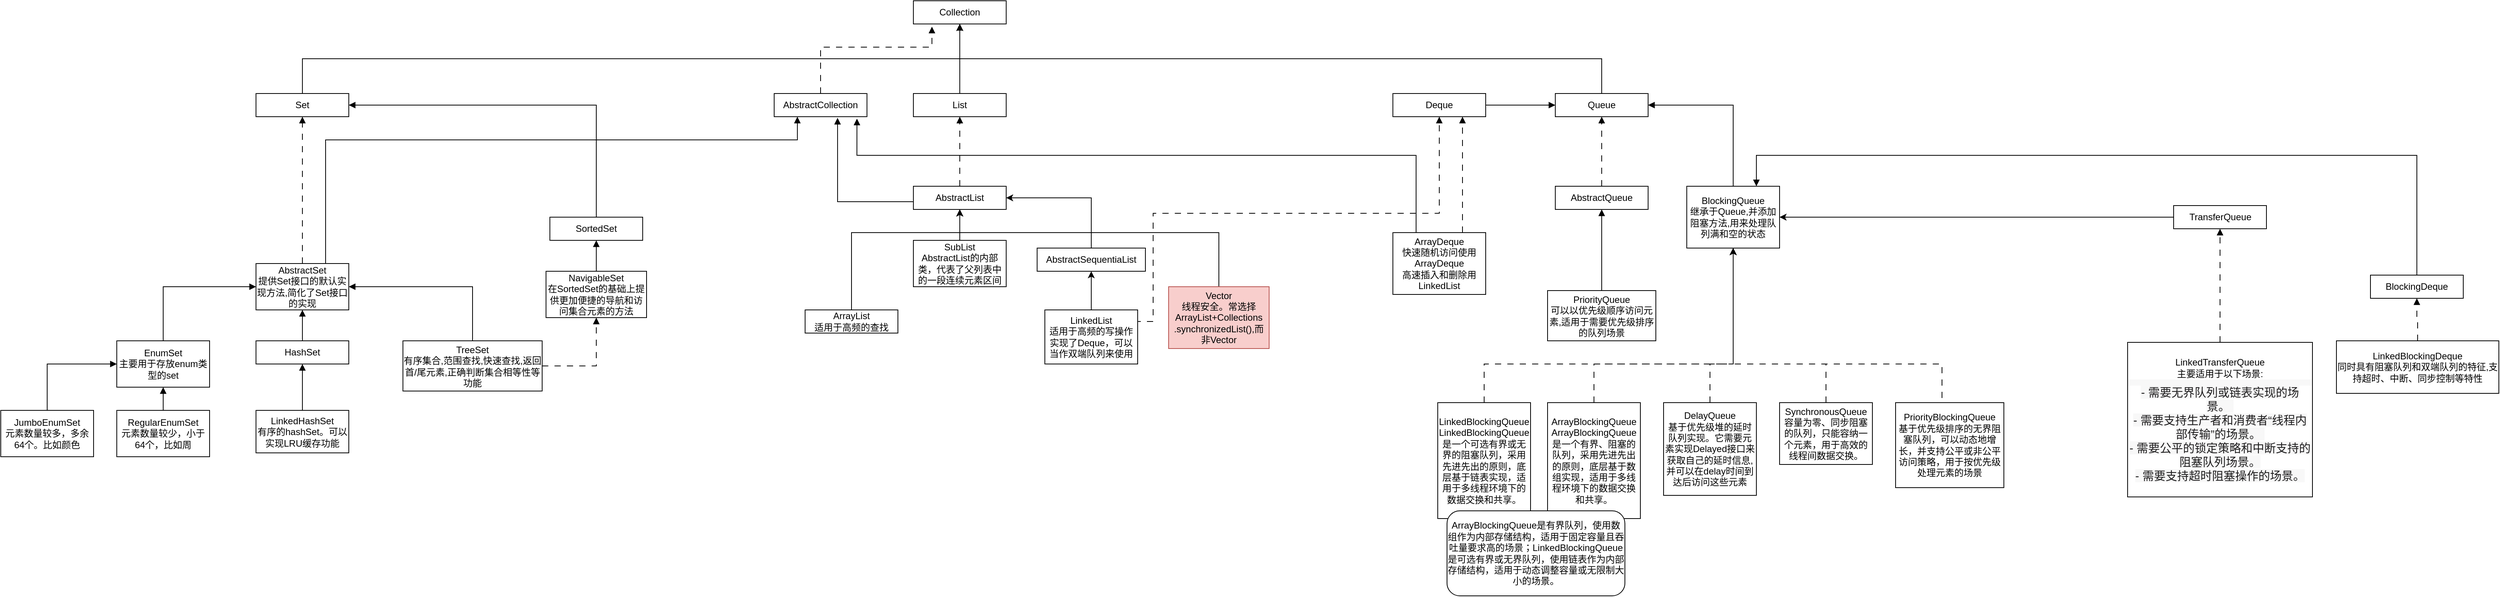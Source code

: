 <mxfile version="21.3.2" type="github">
  <diagram name="第 1 页" id="qhITd_Xg--TJa-QcaCBj">
    <mxGraphModel dx="1122" dy="554" grid="1" gridSize="10" guides="1" tooltips="1" connect="1" arrows="1" fold="1" page="1" pageScale="1" pageWidth="827" pageHeight="1169" math="0" shadow="0">
      <root>
        <mxCell id="0" />
        <mxCell id="1" parent="0" />
        <mxCell id="XMfdTYcQhxkG6gX6pJ5N-2" value="Collection" style="rounded=0;whiteSpace=wrap;html=1;" parent="1" vertex="1">
          <mxGeometry x="1270" y="70" width="120" height="30" as="geometry" />
        </mxCell>
        <mxCell id="MnfCELMRRn-xuZtHxBhQ-4" style="edgeStyle=orthogonalEdgeStyle;rounded=0;orthogonalLoop=1;jettySize=auto;html=1;exitX=0.5;exitY=0;exitDx=0;exitDy=0;entryX=0.5;entryY=1;entryDx=0;entryDy=0;" parent="1" source="MnfCELMRRn-xuZtHxBhQ-1" target="XMfdTYcQhxkG6gX6pJ5N-2" edge="1">
          <mxGeometry relative="1" as="geometry" />
        </mxCell>
        <mxCell id="MnfCELMRRn-xuZtHxBhQ-1" value="Set" style="rounded=0;whiteSpace=wrap;html=1;" parent="1" vertex="1">
          <mxGeometry x="420" y="190" width="120" height="30" as="geometry" />
        </mxCell>
        <mxCell id="MnfCELMRRn-xuZtHxBhQ-12" style="edgeStyle=orthogonalEdgeStyle;rounded=0;orthogonalLoop=1;jettySize=auto;html=1;entryX=0.5;entryY=1;entryDx=0;entryDy=0;" parent="1" source="MnfCELMRRn-xuZtHxBhQ-2" target="XMfdTYcQhxkG6gX6pJ5N-2" edge="1">
          <mxGeometry relative="1" as="geometry" />
        </mxCell>
        <mxCell id="MnfCELMRRn-xuZtHxBhQ-2" value="List" style="rounded=0;whiteSpace=wrap;html=1;" parent="1" vertex="1">
          <mxGeometry x="1270" y="190" width="120" height="30" as="geometry" />
        </mxCell>
        <mxCell id="MnfCELMRRn-xuZtHxBhQ-6" style="edgeStyle=orthogonalEdgeStyle;rounded=0;orthogonalLoop=1;jettySize=auto;html=1;exitX=0.5;exitY=0;exitDx=0;exitDy=0;entryX=0.5;entryY=1;entryDx=0;entryDy=0;endArrow=block;endFill=1;" parent="1" source="MnfCELMRRn-xuZtHxBhQ-3" target="XMfdTYcQhxkG6gX6pJ5N-2" edge="1">
          <mxGeometry relative="1" as="geometry" />
        </mxCell>
        <mxCell id="MnfCELMRRn-xuZtHxBhQ-3" value="Queue" style="rounded=0;whiteSpace=wrap;html=1;" parent="1" vertex="1">
          <mxGeometry x="2100" y="190" width="120" height="30" as="geometry" />
        </mxCell>
        <mxCell id="MnfCELMRRn-xuZtHxBhQ-28" style="edgeStyle=orthogonalEdgeStyle;rounded=0;orthogonalLoop=1;jettySize=auto;html=1;entryX=0.5;entryY=1;entryDx=0;entryDy=0;endArrow=block;endFill=1;dashed=1;dashPattern=8 8;" parent="1" source="MnfCELMRRn-xuZtHxBhQ-7" target="MnfCELMRRn-xuZtHxBhQ-1" edge="1">
          <mxGeometry relative="1" as="geometry">
            <mxPoint x="480" y="230" as="targetPoint" />
          </mxGeometry>
        </mxCell>
        <mxCell id="MnfCELMRRn-xuZtHxBhQ-31" style="edgeStyle=orthogonalEdgeStyle;rounded=0;orthogonalLoop=1;jettySize=auto;html=1;exitX=0.75;exitY=0;exitDx=0;exitDy=0;entryX=0.25;entryY=1;entryDx=0;entryDy=0;endArrow=block;endFill=1;" parent="1" source="MnfCELMRRn-xuZtHxBhQ-7" target="MnfCELMRRn-xuZtHxBhQ-29" edge="1">
          <mxGeometry relative="1" as="geometry">
            <Array as="points">
              <mxPoint x="510" y="250" />
              <mxPoint x="1120" y="250" />
            </Array>
          </mxGeometry>
        </mxCell>
        <mxCell id="MnfCELMRRn-xuZtHxBhQ-7" value="AbstractSet&lt;br&gt;提供Set接口的默认实现方法,简化了Set接口的实现" style="rounded=0;whiteSpace=wrap;html=1;" parent="1" vertex="1">
          <mxGeometry x="420" y="410" width="120" height="60" as="geometry" />
        </mxCell>
        <mxCell id="MnfCELMRRn-xuZtHxBhQ-27" value="" style="edgeStyle=orthogonalEdgeStyle;rounded=0;orthogonalLoop=1;jettySize=auto;html=1;endArrow=block;endFill=1;" parent="1" source="MnfCELMRRn-xuZtHxBhQ-8" target="MnfCELMRRn-xuZtHxBhQ-7" edge="1">
          <mxGeometry relative="1" as="geometry" />
        </mxCell>
        <mxCell id="MnfCELMRRn-xuZtHxBhQ-8" value="HashSet" style="rounded=0;whiteSpace=wrap;html=1;" parent="1" vertex="1">
          <mxGeometry x="420" y="510" width="120" height="30" as="geometry" />
        </mxCell>
        <mxCell id="MnfCELMRRn-xuZtHxBhQ-17" style="edgeStyle=orthogonalEdgeStyle;rounded=0;orthogonalLoop=1;jettySize=auto;html=1;exitX=0.5;exitY=0;exitDx=0;exitDy=0;entryX=0;entryY=0.5;entryDx=0;entryDy=0;endArrow=block;endFill=1;" parent="1" source="MnfCELMRRn-xuZtHxBhQ-9" target="MnfCELMRRn-xuZtHxBhQ-7" edge="1">
          <mxGeometry relative="1" as="geometry" />
        </mxCell>
        <mxCell id="MnfCELMRRn-xuZtHxBhQ-9" value="EnumSet&lt;br&gt;主要用于存放enum类型的set" style="rounded=0;whiteSpace=wrap;html=1;" parent="1" vertex="1">
          <mxGeometry x="240" y="510" width="120" height="60" as="geometry" />
        </mxCell>
        <mxCell id="MnfCELMRRn-xuZtHxBhQ-19" style="edgeStyle=orthogonalEdgeStyle;rounded=0;orthogonalLoop=1;jettySize=auto;html=1;exitX=0.5;exitY=0;exitDx=0;exitDy=0;entryX=1;entryY=0.5;entryDx=0;entryDy=0;endArrow=block;endFill=1;" parent="1" source="MnfCELMRRn-xuZtHxBhQ-10" target="MnfCELMRRn-xuZtHxBhQ-7" edge="1">
          <mxGeometry relative="1" as="geometry" />
        </mxCell>
        <mxCell id="MnfCELMRRn-xuZtHxBhQ-26" style="edgeStyle=orthogonalEdgeStyle;rounded=0;orthogonalLoop=1;jettySize=auto;html=1;exitX=1;exitY=0.5;exitDx=0;exitDy=0;entryX=0.5;entryY=1;entryDx=0;entryDy=0;endArrow=block;endFill=1;dashed=1;dashPattern=8 8;" parent="1" source="MnfCELMRRn-xuZtHxBhQ-10" target="MnfCELMRRn-xuZtHxBhQ-24" edge="1">
          <mxGeometry relative="1" as="geometry" />
        </mxCell>
        <mxCell id="MnfCELMRRn-xuZtHxBhQ-10" value="TreeSet&lt;br&gt;有序集合,范围查找,快速查找,返回首/尾元素,正确判断集合相等性等功能" style="rounded=0;whiteSpace=wrap;html=1;" parent="1" vertex="1">
          <mxGeometry x="610" y="510" width="180" height="65" as="geometry" />
        </mxCell>
        <mxCell id="MnfCELMRRn-xuZtHxBhQ-16" value="" style="edgeStyle=orthogonalEdgeStyle;rounded=0;orthogonalLoop=1;jettySize=auto;html=1;endArrow=block;endFill=1;" parent="1" source="MnfCELMRRn-xuZtHxBhQ-11" target="MnfCELMRRn-xuZtHxBhQ-8" edge="1">
          <mxGeometry relative="1" as="geometry" />
        </mxCell>
        <mxCell id="MnfCELMRRn-xuZtHxBhQ-11" value="LinkedHashSet&lt;br&gt;有序的hashSet。可以实现LRU缓存功能" style="rounded=0;whiteSpace=wrap;html=1;" parent="1" vertex="1">
          <mxGeometry x="420" y="600" width="120" height="55" as="geometry" />
        </mxCell>
        <mxCell id="MnfCELMRRn-xuZtHxBhQ-15" style="edgeStyle=orthogonalEdgeStyle;rounded=0;orthogonalLoop=1;jettySize=auto;html=1;exitX=0.5;exitY=0;exitDx=0;exitDy=0;entryX=1;entryY=0.5;entryDx=0;entryDy=0;endArrow=block;endFill=1;" parent="1" source="MnfCELMRRn-xuZtHxBhQ-14" target="MnfCELMRRn-xuZtHxBhQ-1" edge="1">
          <mxGeometry relative="1" as="geometry" />
        </mxCell>
        <mxCell id="MnfCELMRRn-xuZtHxBhQ-14" value="SortedSet" style="rounded=0;whiteSpace=wrap;html=1;" parent="1" vertex="1">
          <mxGeometry x="800" y="350" width="120" height="30" as="geometry" />
        </mxCell>
        <mxCell id="MnfCELMRRn-xuZtHxBhQ-22" style="edgeStyle=orthogonalEdgeStyle;rounded=0;orthogonalLoop=1;jettySize=auto;html=1;exitX=0.5;exitY=0;exitDx=0;exitDy=0;entryX=0;entryY=0.5;entryDx=0;entryDy=0;endArrow=block;endFill=1;" parent="1" source="MnfCELMRRn-xuZtHxBhQ-20" target="MnfCELMRRn-xuZtHxBhQ-9" edge="1">
          <mxGeometry relative="1" as="geometry" />
        </mxCell>
        <mxCell id="MnfCELMRRn-xuZtHxBhQ-20" value="JumboEnumSet&lt;br&gt;元素数量较多，多余64个。比如颜色" style="rounded=0;whiteSpace=wrap;html=1;" parent="1" vertex="1">
          <mxGeometry x="90" y="600" width="120" height="60" as="geometry" />
        </mxCell>
        <mxCell id="MnfCELMRRn-xuZtHxBhQ-23" value="" style="edgeStyle=orthogonalEdgeStyle;rounded=0;orthogonalLoop=1;jettySize=auto;html=1;endArrow=block;endFill=1;" parent="1" source="MnfCELMRRn-xuZtHxBhQ-21" target="MnfCELMRRn-xuZtHxBhQ-9" edge="1">
          <mxGeometry relative="1" as="geometry" />
        </mxCell>
        <mxCell id="MnfCELMRRn-xuZtHxBhQ-21" value="RegularEnumSet&lt;br&gt;元素数量较少，小于64个，比如周" style="rounded=0;whiteSpace=wrap;html=1;" parent="1" vertex="1">
          <mxGeometry x="240" y="600" width="120" height="60" as="geometry" />
        </mxCell>
        <mxCell id="MnfCELMRRn-xuZtHxBhQ-25" style="edgeStyle=orthogonalEdgeStyle;rounded=0;orthogonalLoop=1;jettySize=auto;html=1;exitX=0.5;exitY=0;exitDx=0;exitDy=0;entryX=0.5;entryY=1;entryDx=0;entryDy=0;endArrow=block;endFill=1;" parent="1" source="MnfCELMRRn-xuZtHxBhQ-24" target="MnfCELMRRn-xuZtHxBhQ-14" edge="1">
          <mxGeometry relative="1" as="geometry" />
        </mxCell>
        <mxCell id="MnfCELMRRn-xuZtHxBhQ-24" value="NavigableSet&lt;br&gt;在SortedSet的基础上提供更加便捷的导航和访问集合元素的方法" style="rounded=0;whiteSpace=wrap;html=1;" parent="1" vertex="1">
          <mxGeometry x="795" y="420" width="130" height="60" as="geometry" />
        </mxCell>
        <mxCell id="MnfCELMRRn-xuZtHxBhQ-30" style="edgeStyle=orthogonalEdgeStyle;rounded=0;orthogonalLoop=1;jettySize=auto;html=1;exitX=0.5;exitY=0;exitDx=0;exitDy=0;entryX=0.2;entryY=1.117;entryDx=0;entryDy=0;entryPerimeter=0;dashed=1;dashPattern=8 8;endArrow=block;endFill=1;" parent="1" source="MnfCELMRRn-xuZtHxBhQ-29" target="XMfdTYcQhxkG6gX6pJ5N-2" edge="1">
          <mxGeometry relative="1" as="geometry">
            <Array as="points">
              <mxPoint x="1150" y="130" />
              <mxPoint x="1294" y="130" />
            </Array>
          </mxGeometry>
        </mxCell>
        <mxCell id="MnfCELMRRn-xuZtHxBhQ-29" value="AbstractCollection" style="rounded=0;whiteSpace=wrap;html=1;" parent="1" vertex="1">
          <mxGeometry x="1090" y="190" width="120" height="30" as="geometry" />
        </mxCell>
        <mxCell id="MnfCELMRRn-xuZtHxBhQ-33" style="edgeStyle=orthogonalEdgeStyle;rounded=0;orthogonalLoop=1;jettySize=auto;html=1;exitX=0.5;exitY=0;exitDx=0;exitDy=0;entryX=0.5;entryY=1;entryDx=0;entryDy=0;endArrow=block;endFill=1;dashed=1;dashPattern=8 8;" parent="1" source="MnfCELMRRn-xuZtHxBhQ-32" target="MnfCELMRRn-xuZtHxBhQ-2" edge="1">
          <mxGeometry relative="1" as="geometry" />
        </mxCell>
        <mxCell id="MnfCELMRRn-xuZtHxBhQ-34" style="edgeStyle=orthogonalEdgeStyle;rounded=0;orthogonalLoop=1;jettySize=auto;html=1;exitX=0;exitY=0.5;exitDx=0;exitDy=0;entryX=0.683;entryY=1.05;entryDx=0;entryDy=0;entryPerimeter=0;endArrow=block;endFill=1;" parent="1" source="MnfCELMRRn-xuZtHxBhQ-32" target="MnfCELMRRn-xuZtHxBhQ-29" edge="1">
          <mxGeometry relative="1" as="geometry">
            <mxPoint x="1170" y="230" as="targetPoint" />
            <Array as="points">
              <mxPoint x="1330" y="325" />
              <mxPoint x="1330" y="330" />
              <mxPoint x="1172" y="330" />
            </Array>
          </mxGeometry>
        </mxCell>
        <mxCell id="MnfCELMRRn-xuZtHxBhQ-32" value="AbstractList" style="rounded=0;whiteSpace=wrap;html=1;" parent="1" vertex="1">
          <mxGeometry x="1270" y="310" width="120" height="30" as="geometry" />
        </mxCell>
        <mxCell id="MnfCELMRRn-xuZtHxBhQ-42" style="edgeStyle=orthogonalEdgeStyle;rounded=0;orthogonalLoop=1;jettySize=auto;html=1;exitX=0.5;exitY=0;exitDx=0;exitDy=0;entryX=0.5;entryY=1;entryDx=0;entryDy=0;" parent="1" source="MnfCELMRRn-xuZtHxBhQ-35" target="MnfCELMRRn-xuZtHxBhQ-32" edge="1">
          <mxGeometry relative="1" as="geometry" />
        </mxCell>
        <mxCell id="MnfCELMRRn-xuZtHxBhQ-35" value="SubList&lt;br&gt;AbstractList的内部类，代表了父列表中的一段连续元素区间" style="rounded=0;whiteSpace=wrap;html=1;" parent="1" vertex="1">
          <mxGeometry x="1270" y="380" width="120" height="60" as="geometry" />
        </mxCell>
        <mxCell id="MnfCELMRRn-xuZtHxBhQ-39" style="edgeStyle=orthogonalEdgeStyle;rounded=0;orthogonalLoop=1;jettySize=auto;html=1;exitX=0.5;exitY=0;exitDx=0;exitDy=0;entryX=0.5;entryY=1;entryDx=0;entryDy=0;" parent="1" source="MnfCELMRRn-xuZtHxBhQ-36" target="MnfCELMRRn-xuZtHxBhQ-32" edge="1">
          <mxGeometry relative="1" as="geometry">
            <Array as="points">
              <mxPoint x="1190" y="370" />
              <mxPoint x="1330" y="370" />
            </Array>
          </mxGeometry>
        </mxCell>
        <mxCell id="MnfCELMRRn-xuZtHxBhQ-36" value="ArrayList&lt;br&gt;适用于高频的查找" style="rounded=0;whiteSpace=wrap;html=1;" parent="1" vertex="1">
          <mxGeometry x="1130" y="470" width="120" height="30" as="geometry" />
        </mxCell>
        <mxCell id="MnfCELMRRn-xuZtHxBhQ-41" style="edgeStyle=orthogonalEdgeStyle;rounded=0;orthogonalLoop=1;jettySize=auto;html=1;exitX=0.5;exitY=0;exitDx=0;exitDy=0;entryX=0.5;entryY=1;entryDx=0;entryDy=0;" parent="1" source="MnfCELMRRn-xuZtHxBhQ-37" target="MnfCELMRRn-xuZtHxBhQ-32" edge="1">
          <mxGeometry relative="1" as="geometry">
            <Array as="points">
              <mxPoint x="1665" y="370" />
              <mxPoint x="1330" y="370" />
            </Array>
          </mxGeometry>
        </mxCell>
        <mxCell id="MnfCELMRRn-xuZtHxBhQ-37" value="Vector&lt;br&gt;线程安全。常选择ArrayList+Collections&lt;br&gt;.synchronizedList(),而非Vector" style="rounded=0;whiteSpace=wrap;html=1;fillColor=#f8cecc;strokeColor=#b85450;" parent="1" vertex="1">
          <mxGeometry x="1600" y="440" width="130" height="80" as="geometry" />
        </mxCell>
        <mxCell id="MnfCELMRRn-xuZtHxBhQ-46" style="edgeStyle=orthogonalEdgeStyle;rounded=0;orthogonalLoop=1;jettySize=auto;html=1;exitX=0.5;exitY=0;exitDx=0;exitDy=0;entryX=1;entryY=0.5;entryDx=0;entryDy=0;" parent="1" source="MnfCELMRRn-xuZtHxBhQ-38" target="MnfCELMRRn-xuZtHxBhQ-32" edge="1">
          <mxGeometry relative="1" as="geometry" />
        </mxCell>
        <mxCell id="MnfCELMRRn-xuZtHxBhQ-38" value="AbstractSequentiaList" style="rounded=0;whiteSpace=wrap;html=1;" parent="1" vertex="1">
          <mxGeometry x="1430" y="390" width="140" height="30" as="geometry" />
        </mxCell>
        <mxCell id="MnfCELMRRn-xuZtHxBhQ-45" style="edgeStyle=orthogonalEdgeStyle;rounded=0;orthogonalLoop=1;jettySize=auto;html=1;exitX=0.5;exitY=0;exitDx=0;exitDy=0;entryX=0.5;entryY=1;entryDx=0;entryDy=0;" parent="1" source="MnfCELMRRn-xuZtHxBhQ-43" target="MnfCELMRRn-xuZtHxBhQ-38" edge="1">
          <mxGeometry relative="1" as="geometry" />
        </mxCell>
        <mxCell id="MnfCELMRRn-xuZtHxBhQ-52" style="edgeStyle=orthogonalEdgeStyle;rounded=0;orthogonalLoop=1;jettySize=auto;html=1;exitX=1;exitY=0.5;exitDx=0;exitDy=0;entryX=0.5;entryY=1;entryDx=0;entryDy=0;dashed=1;dashPattern=8 8;endArrow=block;endFill=1;" parent="1" source="MnfCELMRRn-xuZtHxBhQ-43" target="MnfCELMRRn-xuZtHxBhQ-47" edge="1">
          <mxGeometry relative="1" as="geometry">
            <Array as="points">
              <mxPoint x="1580" y="485" />
              <mxPoint x="1580" y="345" />
              <mxPoint x="1950" y="345" />
            </Array>
          </mxGeometry>
        </mxCell>
        <mxCell id="MnfCELMRRn-xuZtHxBhQ-43" value="LinkedList&lt;br&gt;适用于高频的写操作&lt;br&gt;实现了Deque，可以当作双端队列来使用" style="rounded=0;whiteSpace=wrap;html=1;" parent="1" vertex="1">
          <mxGeometry x="1440" y="470" width="120" height="70" as="geometry" />
        </mxCell>
        <mxCell id="MnfCELMRRn-xuZtHxBhQ-49" value="" style="edgeStyle=orthogonalEdgeStyle;rounded=0;orthogonalLoop=1;jettySize=auto;html=1;endArrow=block;endFill=1;" parent="1" source="MnfCELMRRn-xuZtHxBhQ-47" target="MnfCELMRRn-xuZtHxBhQ-3" edge="1">
          <mxGeometry relative="1" as="geometry" />
        </mxCell>
        <mxCell id="MnfCELMRRn-xuZtHxBhQ-47" value="Deque" style="rounded=0;whiteSpace=wrap;html=1;" parent="1" vertex="1">
          <mxGeometry x="1890" y="190" width="120" height="30" as="geometry" />
        </mxCell>
        <mxCell id="MnfCELMRRn-xuZtHxBhQ-51" value="" style="edgeStyle=orthogonalEdgeStyle;rounded=0;orthogonalLoop=1;jettySize=auto;html=1;endArrow=block;endFill=1;dashed=1;dashPattern=8 8;" parent="1" source="MnfCELMRRn-xuZtHxBhQ-50" target="MnfCELMRRn-xuZtHxBhQ-3" edge="1">
          <mxGeometry relative="1" as="geometry" />
        </mxCell>
        <mxCell id="MnfCELMRRn-xuZtHxBhQ-50" value="AbstractQueue" style="rounded=0;whiteSpace=wrap;html=1;" parent="1" vertex="1">
          <mxGeometry x="2100" y="310" width="120" height="30" as="geometry" />
        </mxCell>
        <mxCell id="BJBh6bCJ0BKxdYCHWpMT-2" style="edgeStyle=orthogonalEdgeStyle;rounded=0;orthogonalLoop=1;jettySize=auto;html=1;exitX=0.75;exitY=0;exitDx=0;exitDy=0;entryX=0.75;entryY=1;entryDx=0;entryDy=0;endArrow=block;endFill=1;dashed=1;dashPattern=8 8;" edge="1" parent="1" source="BJBh6bCJ0BKxdYCHWpMT-1" target="MnfCELMRRn-xuZtHxBhQ-47">
          <mxGeometry relative="1" as="geometry">
            <mxPoint x="1990" y="250" as="targetPoint" />
          </mxGeometry>
        </mxCell>
        <mxCell id="BJBh6bCJ0BKxdYCHWpMT-5" style="edgeStyle=orthogonalEdgeStyle;rounded=0;orthogonalLoop=1;jettySize=auto;html=1;exitX=0.25;exitY=0;exitDx=0;exitDy=0;entryX=0.892;entryY=1.083;entryDx=0;entryDy=0;entryPerimeter=0;endArrow=block;endFill=1;" edge="1" parent="1" source="BJBh6bCJ0BKxdYCHWpMT-1" target="MnfCELMRRn-xuZtHxBhQ-29">
          <mxGeometry relative="1" as="geometry">
            <Array as="points">
              <mxPoint x="1920" y="270" />
              <mxPoint x="1197" y="270" />
            </Array>
          </mxGeometry>
        </mxCell>
        <mxCell id="BJBh6bCJ0BKxdYCHWpMT-1" value="ArrayDeque&lt;br&gt;快速随机访问使用ArrayDeque&lt;br&gt;高速插入和删除用LinkedList" style="rounded=0;whiteSpace=wrap;html=1;" vertex="1" parent="1">
          <mxGeometry x="1890" y="370" width="120" height="80" as="geometry" />
        </mxCell>
        <mxCell id="BJBh6bCJ0BKxdYCHWpMT-4" style="edgeStyle=orthogonalEdgeStyle;rounded=0;orthogonalLoop=1;jettySize=auto;html=1;exitX=0.5;exitY=0;exitDx=0;exitDy=0;entryX=0.5;entryY=1;entryDx=0;entryDy=0;endArrow=block;endFill=1;" edge="1" parent="1" source="BJBh6bCJ0BKxdYCHWpMT-3" target="MnfCELMRRn-xuZtHxBhQ-50">
          <mxGeometry relative="1" as="geometry" />
        </mxCell>
        <mxCell id="BJBh6bCJ0BKxdYCHWpMT-3" value="PriorityQueue&lt;br&gt;可以以优先级顺序访问元素,适用于需要优先级排序的队列场景" style="rounded=0;whiteSpace=wrap;html=1;" vertex="1" parent="1">
          <mxGeometry x="2090" y="445" width="140" height="65" as="geometry" />
        </mxCell>
        <mxCell id="BJBh6bCJ0BKxdYCHWpMT-7" style="edgeStyle=orthogonalEdgeStyle;rounded=0;orthogonalLoop=1;jettySize=auto;html=1;exitX=0.5;exitY=0;exitDx=0;exitDy=0;entryX=1;entryY=0.5;entryDx=0;entryDy=0;endArrow=block;endFill=1;" edge="1" parent="1" source="BJBh6bCJ0BKxdYCHWpMT-6" target="MnfCELMRRn-xuZtHxBhQ-3">
          <mxGeometry relative="1" as="geometry" />
        </mxCell>
        <mxCell id="BJBh6bCJ0BKxdYCHWpMT-6" value="BlockingQueue&lt;br&gt;继承于Queue,并添加阻塞方法,用来处理队列满和空的状态" style="rounded=0;whiteSpace=wrap;html=1;" vertex="1" parent="1">
          <mxGeometry x="2270" y="310" width="120" height="80" as="geometry" />
        </mxCell>
        <mxCell id="BJBh6bCJ0BKxdYCHWpMT-15" style="edgeStyle=orthogonalEdgeStyle;rounded=0;orthogonalLoop=1;jettySize=auto;html=1;exitX=0;exitY=0.5;exitDx=0;exitDy=0;entryX=1;entryY=0.5;entryDx=0;entryDy=0;" edge="1" parent="1" source="BJBh6bCJ0BKxdYCHWpMT-8" target="BJBh6bCJ0BKxdYCHWpMT-6">
          <mxGeometry relative="1" as="geometry" />
        </mxCell>
        <mxCell id="BJBh6bCJ0BKxdYCHWpMT-8" value="TransferQueue" style="rounded=0;whiteSpace=wrap;html=1;" vertex="1" parent="1">
          <mxGeometry x="2899.5" y="335" width="120" height="30" as="geometry" />
        </mxCell>
        <mxCell id="BJBh6bCJ0BKxdYCHWpMT-14" style="edgeStyle=orthogonalEdgeStyle;rounded=0;orthogonalLoop=1;jettySize=auto;html=1;exitX=0.5;exitY=0;exitDx=0;exitDy=0;entryX=0.75;entryY=0;entryDx=0;entryDy=0;endArrow=block;endFill=1;" edge="1" parent="1" source="BJBh6bCJ0BKxdYCHWpMT-9" target="BJBh6bCJ0BKxdYCHWpMT-6">
          <mxGeometry relative="1" as="geometry">
            <Array as="points">
              <mxPoint x="3214" y="270" />
              <mxPoint x="2360" y="270" />
            </Array>
          </mxGeometry>
        </mxCell>
        <mxCell id="BJBh6bCJ0BKxdYCHWpMT-9" value="BlockingDeque" style="rounded=0;whiteSpace=wrap;html=1;" vertex="1" parent="1">
          <mxGeometry x="3154" y="425" width="120" height="30" as="geometry" />
        </mxCell>
        <mxCell id="BJBh6bCJ0BKxdYCHWpMT-13" style="edgeStyle=orthogonalEdgeStyle;rounded=0;orthogonalLoop=1;jettySize=auto;html=1;exitX=0.5;exitY=0;exitDx=0;exitDy=0;entryX=0.5;entryY=1;entryDx=0;entryDy=0;dashed=1;dashPattern=8 8;endArrow=block;endFill=1;" edge="1" parent="1" source="BJBh6bCJ0BKxdYCHWpMT-11" target="BJBh6bCJ0BKxdYCHWpMT-9">
          <mxGeometry relative="1" as="geometry" />
        </mxCell>
        <mxCell id="BJBh6bCJ0BKxdYCHWpMT-11" value="LinkedBlockingDeque&lt;br&gt;同时具有阻塞队列和双端队列的特征,支持超时、中断、同步控制等特性" style="rounded=0;whiteSpace=wrap;html=1;" vertex="1" parent="1">
          <mxGeometry x="3110" y="510" width="210" height="68" as="geometry" />
        </mxCell>
        <mxCell id="BJBh6bCJ0BKxdYCHWpMT-17" style="edgeStyle=orthogonalEdgeStyle;rounded=0;orthogonalLoop=1;jettySize=auto;html=1;exitX=0.5;exitY=0;exitDx=0;exitDy=0;entryX=0.5;entryY=1;entryDx=0;entryDy=0;dashed=1;dashPattern=8 8;endArrow=block;endFill=1;" edge="1" parent="1" source="BJBh6bCJ0BKxdYCHWpMT-16" target="BJBh6bCJ0BKxdYCHWpMT-8">
          <mxGeometry relative="1" as="geometry" />
        </mxCell>
        <mxCell id="BJBh6bCJ0BKxdYCHWpMT-16" value="LinkedTransferQueue&lt;br&gt;主要适用于以下场景:&lt;span style=&quot;box-sizing: inherit; display: block; height: 8px; color: rgb(29, 28, 29); font-family: NotoSansSC, Slack-Lato, Slack-Fractions, appleLogo, sans-serif; font-size: 15px; font-variant-ligatures: common-ligatures; text-align: left; background-color: rgb(248, 248, 248);&quot; data-stringify-type=&quot;paragraph-break&quot; class=&quot;c-mrkdwn__br&quot; aria-label=&quot;&quot;&gt;&lt;/span&gt;&lt;span style=&quot;color: rgb(29, 28, 29); font-family: NotoSansSC, Slack-Lato, Slack-Fractions, appleLogo, sans-serif; font-size: 15px; font-variant-ligatures: common-ligatures; text-align: left; background-color: rgb(248, 248, 248);&quot;&gt;- 需要无界队列或链表实现的场景。&amp;nbsp;&lt;/span&gt;&lt;br style=&quot;box-sizing: inherit; color: rgb(29, 28, 29); font-family: NotoSansSC, Slack-Lato, Slack-Fractions, appleLogo, sans-serif; font-size: 15px; font-variant-ligatures: common-ligatures; text-align: left; background-color: rgb(248, 248, 248);&quot;&gt;&lt;span style=&quot;color: rgb(29, 28, 29); font-family: NotoSansSC, Slack-Lato, Slack-Fractions, appleLogo, sans-serif; font-size: 15px; font-variant-ligatures: common-ligatures; text-align: left; background-color: rgb(248, 248, 248);&quot;&gt;- 需要支持生产者和消费者“线程内部传输”的场景。&amp;nbsp;&lt;/span&gt;&lt;br style=&quot;box-sizing: inherit; color: rgb(29, 28, 29); font-family: NotoSansSC, Slack-Lato, Slack-Fractions, appleLogo, sans-serif; font-size: 15px; font-variant-ligatures: common-ligatures; text-align: left; background-color: rgb(248, 248, 248);&quot;&gt;&lt;span style=&quot;color: rgb(29, 28, 29); font-family: NotoSansSC, Slack-Lato, Slack-Fractions, appleLogo, sans-serif; font-size: 15px; font-variant-ligatures: common-ligatures; text-align: left; background-color: rgb(248, 248, 248);&quot;&gt;- 需要公平的锁定策略和中断支持的阻塞队列场景。&lt;/span&gt;&lt;br style=&quot;box-sizing: inherit; color: rgb(29, 28, 29); font-family: NotoSansSC, Slack-Lato, Slack-Fractions, appleLogo, sans-serif; font-size: 15px; font-variant-ligatures: common-ligatures; text-align: left; background-color: rgb(248, 248, 248);&quot;&gt;&lt;span style=&quot;color: rgb(29, 28, 29); font-family: NotoSansSC, Slack-Lato, Slack-Fractions, appleLogo, sans-serif; font-size: 15px; font-variant-ligatures: common-ligatures; text-align: left; background-color: rgb(248, 248, 248);&quot;&gt;- 需要支持超时阻塞操作的场景。&lt;/span&gt;" style="rounded=0;whiteSpace=wrap;html=1;" vertex="1" parent="1">
          <mxGeometry x="2840" y="512" width="239" height="200" as="geometry" />
        </mxCell>
        <mxCell id="BJBh6bCJ0BKxdYCHWpMT-25" style="edgeStyle=orthogonalEdgeStyle;rounded=0;orthogonalLoop=1;jettySize=auto;html=1;exitX=0.5;exitY=0;exitDx=0;exitDy=0;entryX=0.5;entryY=1;entryDx=0;entryDy=0;dashed=1;dashPattern=8 8;" edge="1" parent="1" source="BJBh6bCJ0BKxdYCHWpMT-19" target="BJBh6bCJ0BKxdYCHWpMT-6">
          <mxGeometry relative="1" as="geometry">
            <Array as="points">
              <mxPoint x="2008" y="540" />
              <mxPoint x="2330" y="540" />
            </Array>
          </mxGeometry>
        </mxCell>
        <mxCell id="BJBh6bCJ0BKxdYCHWpMT-19" value="LinkedBlockingQueue&lt;br&gt;LinkedBlockingQueue是一个可选有界或无界的阻塞队列，采用先进先出的原则，底层基于链表实现，适用于多线程环境下的数据交换和共享。" style="rounded=0;whiteSpace=wrap;html=1;" vertex="1" parent="1">
          <mxGeometry x="1948" y="590" width="120" height="150" as="geometry" />
        </mxCell>
        <mxCell id="BJBh6bCJ0BKxdYCHWpMT-26" style="edgeStyle=orthogonalEdgeStyle;rounded=0;orthogonalLoop=1;jettySize=auto;html=1;exitX=0.5;exitY=0;exitDx=0;exitDy=0;dashed=1;dashPattern=8 8;" edge="1" parent="1" source="BJBh6bCJ0BKxdYCHWpMT-20" target="BJBh6bCJ0BKxdYCHWpMT-6">
          <mxGeometry relative="1" as="geometry">
            <Array as="points">
              <mxPoint x="2150" y="540" />
              <mxPoint x="2330" y="540" />
            </Array>
          </mxGeometry>
        </mxCell>
        <mxCell id="BJBh6bCJ0BKxdYCHWpMT-20" value="ArrayBlockingQueue&lt;br&gt;ArrayBlockingQueue是一个有界、阻塞的队列，采用先进先出的原则，底层基于数组实现，适用于多线程环境下的数据交换和共享。" style="rounded=0;whiteSpace=wrap;html=1;" vertex="1" parent="1">
          <mxGeometry x="2090" y="590" width="120" height="150" as="geometry" />
        </mxCell>
        <mxCell id="BJBh6bCJ0BKxdYCHWpMT-27" style="edgeStyle=orthogonalEdgeStyle;rounded=0;orthogonalLoop=1;jettySize=auto;html=1;exitX=0.5;exitY=0;exitDx=0;exitDy=0;dashed=1;dashPattern=8 8;" edge="1" parent="1" source="BJBh6bCJ0BKxdYCHWpMT-21">
          <mxGeometry relative="1" as="geometry">
            <mxPoint x="2330" y="390" as="targetPoint" />
            <Array as="points">
              <mxPoint x="2300" y="540" />
              <mxPoint x="2330" y="540" />
            </Array>
          </mxGeometry>
        </mxCell>
        <mxCell id="BJBh6bCJ0BKxdYCHWpMT-21" value="DelayQueue&lt;br&gt;基于优先级堆的延时队列实现。它需要元素实现Delayed接口来获取自己的延时信息,并可以在delay时间到达后访问这些元素" style="rounded=0;whiteSpace=wrap;html=1;" vertex="1" parent="1">
          <mxGeometry x="2240" y="590" width="120" height="120" as="geometry" />
        </mxCell>
        <mxCell id="BJBh6bCJ0BKxdYCHWpMT-29" style="edgeStyle=orthogonalEdgeStyle;rounded=0;orthogonalLoop=1;jettySize=auto;html=1;exitX=0.5;exitY=0;exitDx=0;exitDy=0;dashed=1;dashPattern=8 8;" edge="1" parent="1" source="BJBh6bCJ0BKxdYCHWpMT-23">
          <mxGeometry relative="1" as="geometry">
            <mxPoint x="2330" y="390" as="targetPoint" />
            <Array as="points">
              <mxPoint x="2450" y="540" />
              <mxPoint x="2330" y="540" />
            </Array>
          </mxGeometry>
        </mxCell>
        <mxCell id="BJBh6bCJ0BKxdYCHWpMT-23" value="SynchronousQueue&lt;br&gt;容量为零、同步阻塞的队列，只能容纳一个元素，用于高效的线程间数据交换。" style="rounded=0;whiteSpace=wrap;html=1;" vertex="1" parent="1">
          <mxGeometry x="2390" y="590" width="120" height="80" as="geometry" />
        </mxCell>
        <mxCell id="BJBh6bCJ0BKxdYCHWpMT-30" style="edgeStyle=orthogonalEdgeStyle;rounded=0;orthogonalLoop=1;jettySize=auto;html=1;exitX=0.5;exitY=0;exitDx=0;exitDy=0;dashed=1;dashPattern=8 8;" edge="1" parent="1" source="BJBh6bCJ0BKxdYCHWpMT-24">
          <mxGeometry relative="1" as="geometry">
            <mxPoint x="2330" y="390" as="targetPoint" />
            <Array as="points">
              <mxPoint x="2600" y="540" />
              <mxPoint x="2330" y="540" />
            </Array>
          </mxGeometry>
        </mxCell>
        <mxCell id="BJBh6bCJ0BKxdYCHWpMT-24" value="PriorityBlockingQueue&lt;br&gt;基于优先级排序的无界阻塞队列，可以动态地增长，并支持公平或非公平访问策略，用于按优先级处理元素的场景" style="rounded=0;whiteSpace=wrap;html=1;" vertex="1" parent="1">
          <mxGeometry x="2540" y="590" width="140" height="110" as="geometry" />
        </mxCell>
        <mxCell id="BJBh6bCJ0BKxdYCHWpMT-32" value="ArrayBlockingQueue是有界队列，使用数组作为内部存储结构，适用于固定容量且吞吐量要求高的场景；LinkedBlockingQueue是可选有界或无界队列，使用链表作为内部存储结构，适用于动态调整容量或无限制大小的场景。" style="rounded=1;whiteSpace=wrap;html=1;" vertex="1" parent="1">
          <mxGeometry x="1960" y="730" width="230" height="110" as="geometry" />
        </mxCell>
      </root>
    </mxGraphModel>
  </diagram>
</mxfile>
